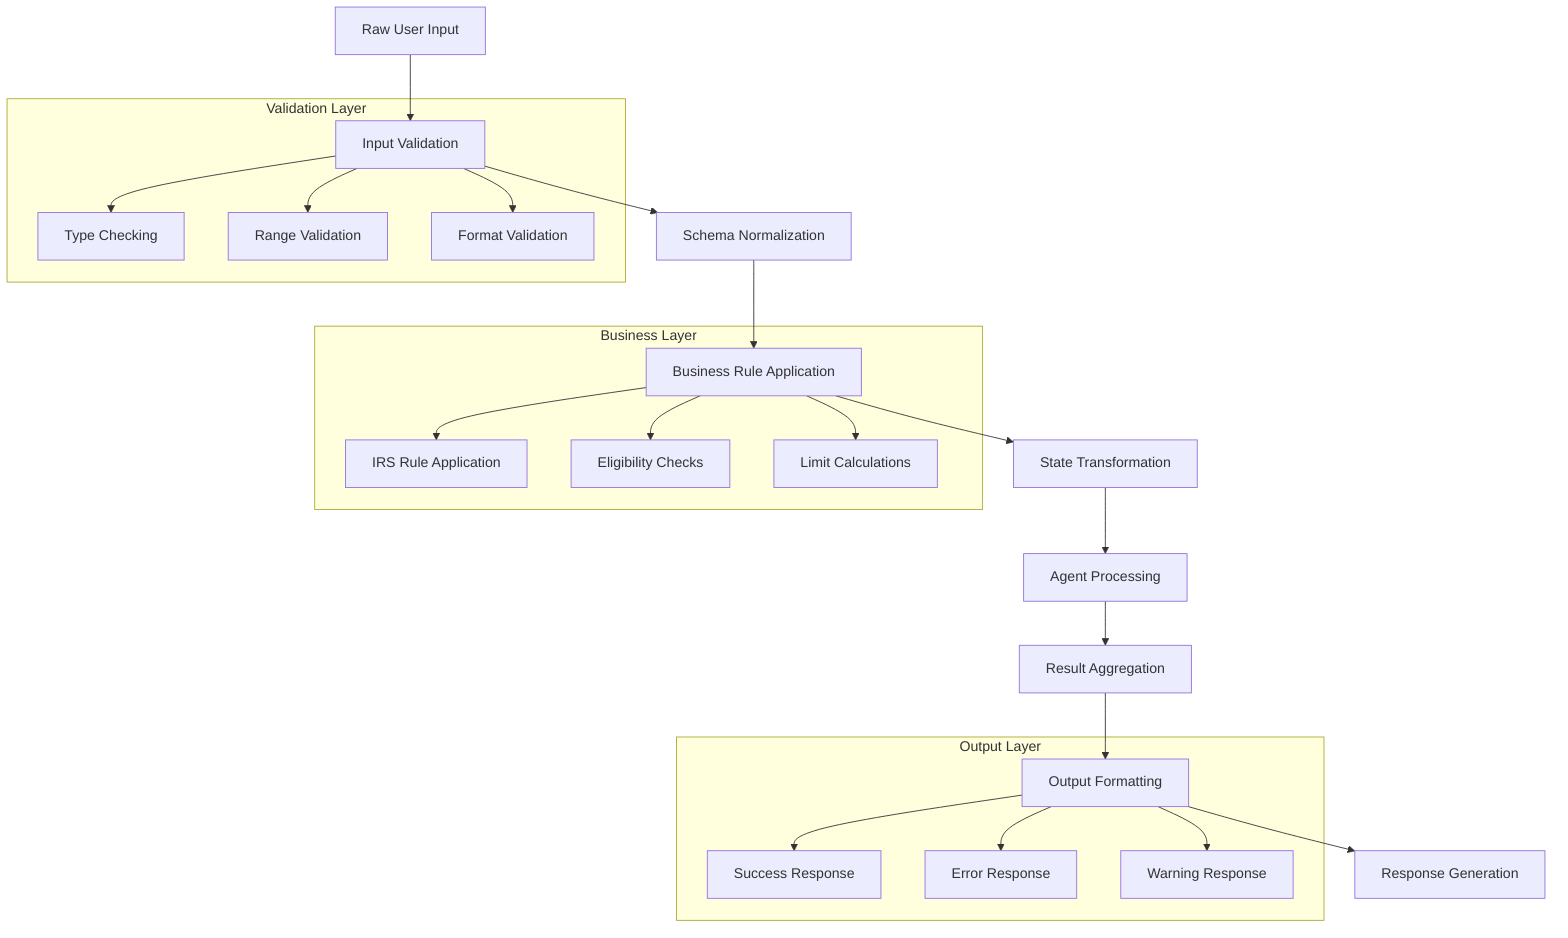 graph TD
    A[Raw User Input] --> B[Input Validation]
    B --> C[Schema Normalization]
    C --> D[Business Rule Application]
    D --> E[State Transformation]
    E --> F[Agent Processing]
    F --> G[Result Aggregation]
    G --> H[Output Formatting]
    H --> I[Response Generation]
    
    subgraph "Validation Layer"
        B --> B1[Type Checking]
        B --> B2[Range Validation]
        B --> B3[Format Validation]
    end
    
    subgraph "Business Layer"
        D --> D1[IRS Rule Application]
        D --> D2[Eligibility Checks]
        D --> D3[Limit Calculations]
    end
    
    subgraph "Output Layer"
        H --> H1[Success Response]
        H --> H2[Error Response]
        H --> H3[Warning Response]
    end